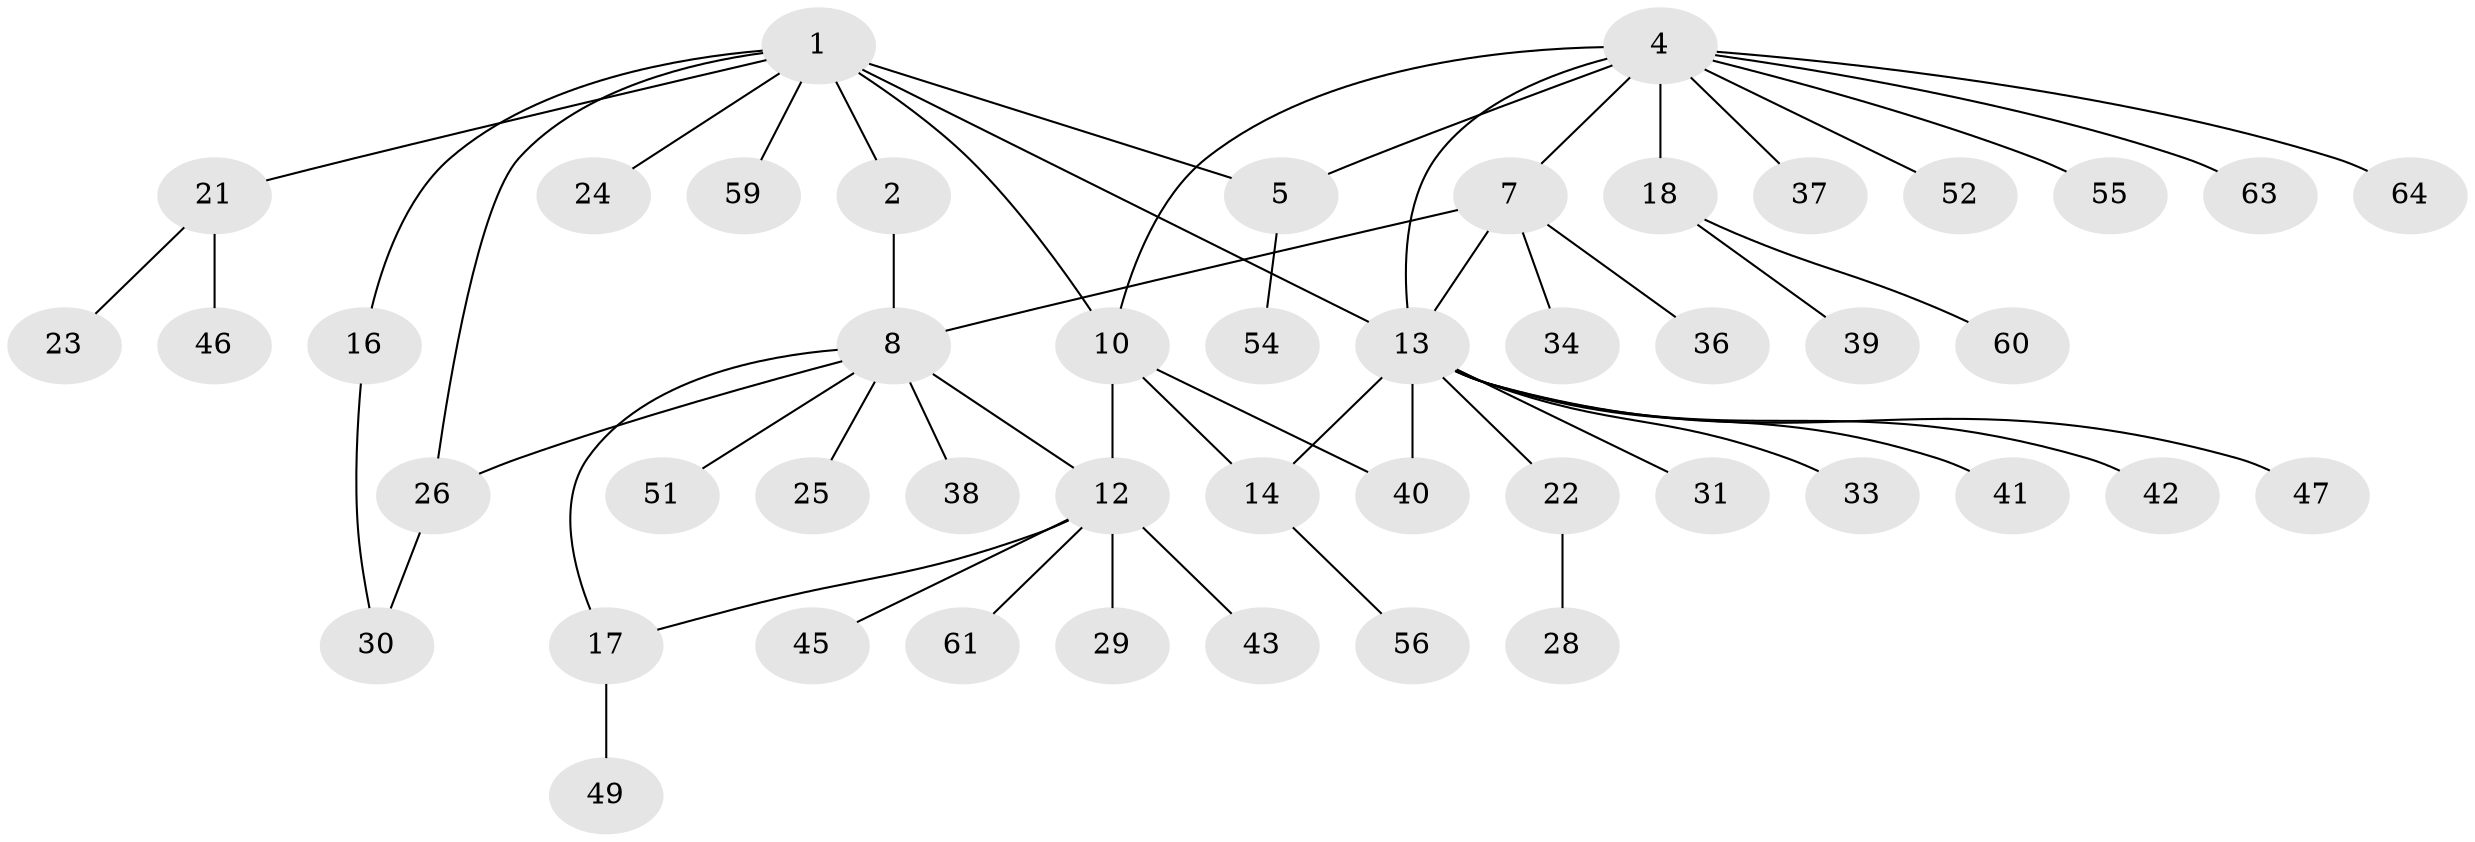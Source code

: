 // Generated by graph-tools (version 1.1) at 2025/52/02/27/25 19:52:22]
// undirected, 47 vertices, 56 edges
graph export_dot {
graph [start="1"]
  node [color=gray90,style=filled];
  1 [super="+3"];
  2 [super="+53"];
  4 [super="+27"];
  5 [super="+6"];
  7 [super="+9"];
  8 [super="+19"];
  10 [super="+11"];
  12 [super="+57"];
  13 [super="+15"];
  14;
  16;
  17;
  18 [super="+20"];
  21 [super="+35"];
  22 [super="+32"];
  23;
  24;
  25 [super="+58"];
  26;
  28 [super="+62"];
  29;
  30 [super="+48"];
  31 [super="+50"];
  33;
  34;
  36 [super="+44"];
  37;
  38;
  39;
  40;
  41;
  42;
  43;
  45;
  46;
  47;
  49;
  51;
  52;
  54;
  55;
  56;
  59;
  60;
  61;
  63;
  64;
  1 -- 2 [weight=2];
  1 -- 5;
  1 -- 16;
  1 -- 26;
  1 -- 21;
  1 -- 24;
  1 -- 59;
  1 -- 13;
  1 -- 10;
  2 -- 8;
  4 -- 5 [weight=2];
  4 -- 10;
  4 -- 13;
  4 -- 18;
  4 -- 37;
  4 -- 52;
  4 -- 55;
  4 -- 64;
  4 -- 7;
  4 -- 63;
  5 -- 54;
  7 -- 8 [weight=2];
  7 -- 36;
  7 -- 34;
  7 -- 13;
  8 -- 12;
  8 -- 17;
  8 -- 25;
  8 -- 26;
  8 -- 38;
  8 -- 51;
  10 -- 12 [weight=2];
  10 -- 40;
  10 -- 14;
  12 -- 17;
  12 -- 29;
  12 -- 43;
  12 -- 45;
  12 -- 61;
  13 -- 14 [weight=2];
  13 -- 22;
  13 -- 31;
  13 -- 33;
  13 -- 41;
  13 -- 42;
  13 -- 40;
  13 -- 47;
  14 -- 56;
  16 -- 30;
  17 -- 49;
  18 -- 39;
  18 -- 60;
  21 -- 23;
  21 -- 46;
  22 -- 28;
  26 -- 30;
}
